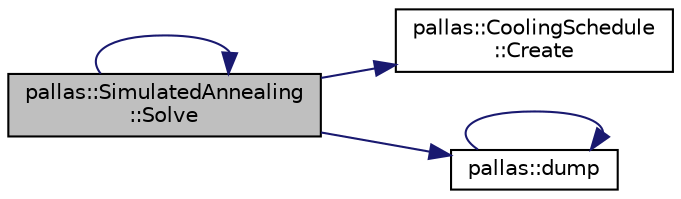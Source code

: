 digraph "pallas::SimulatedAnnealing::Solve"
{
  edge [fontname="Helvetica",fontsize="10",labelfontname="Helvetica",labelfontsize="10"];
  node [fontname="Helvetica",fontsize="10",shape=record];
  rankdir="LR";
  Node1 [label="pallas::SimulatedAnnealing\l::Solve",height=0.2,width=0.4,color="black", fillcolor="grey75", style="filled", fontcolor="black"];
  Node1 -> Node2 [color="midnightblue",fontsize="10",style="solid",fontname="Helvetica"];
  Node2 [label="pallas::CoolingSchedule\l::Create",height=0.2,width=0.4,color="black", fillcolor="white", style="filled",URL="$classpallas_1_1_cooling_schedule.html#a195b1e2063d49dad406e61551ce11480",tooltip="Creates a pointer to a cooling schedule. "];
  Node1 -> Node1 [color="midnightblue",fontsize="10",style="solid",fontname="Helvetica"];
  Node1 -> Node3 [color="midnightblue",fontsize="10",style="solid",fontname="Helvetica"];
  Node3 [label="pallas::dump",height=0.2,width=0.4,color="black", fillcolor="white", style="filled",URL="$basinhopping_8h.html#a7756bff6b7e1652d05205e0c4e2a393f",tooltip="Dumps the system state contained in the history output into the stream contained by the writer..."];
  Node3 -> Node3 [color="midnightblue",fontsize="10",style="solid",fontname="Helvetica"];
}
